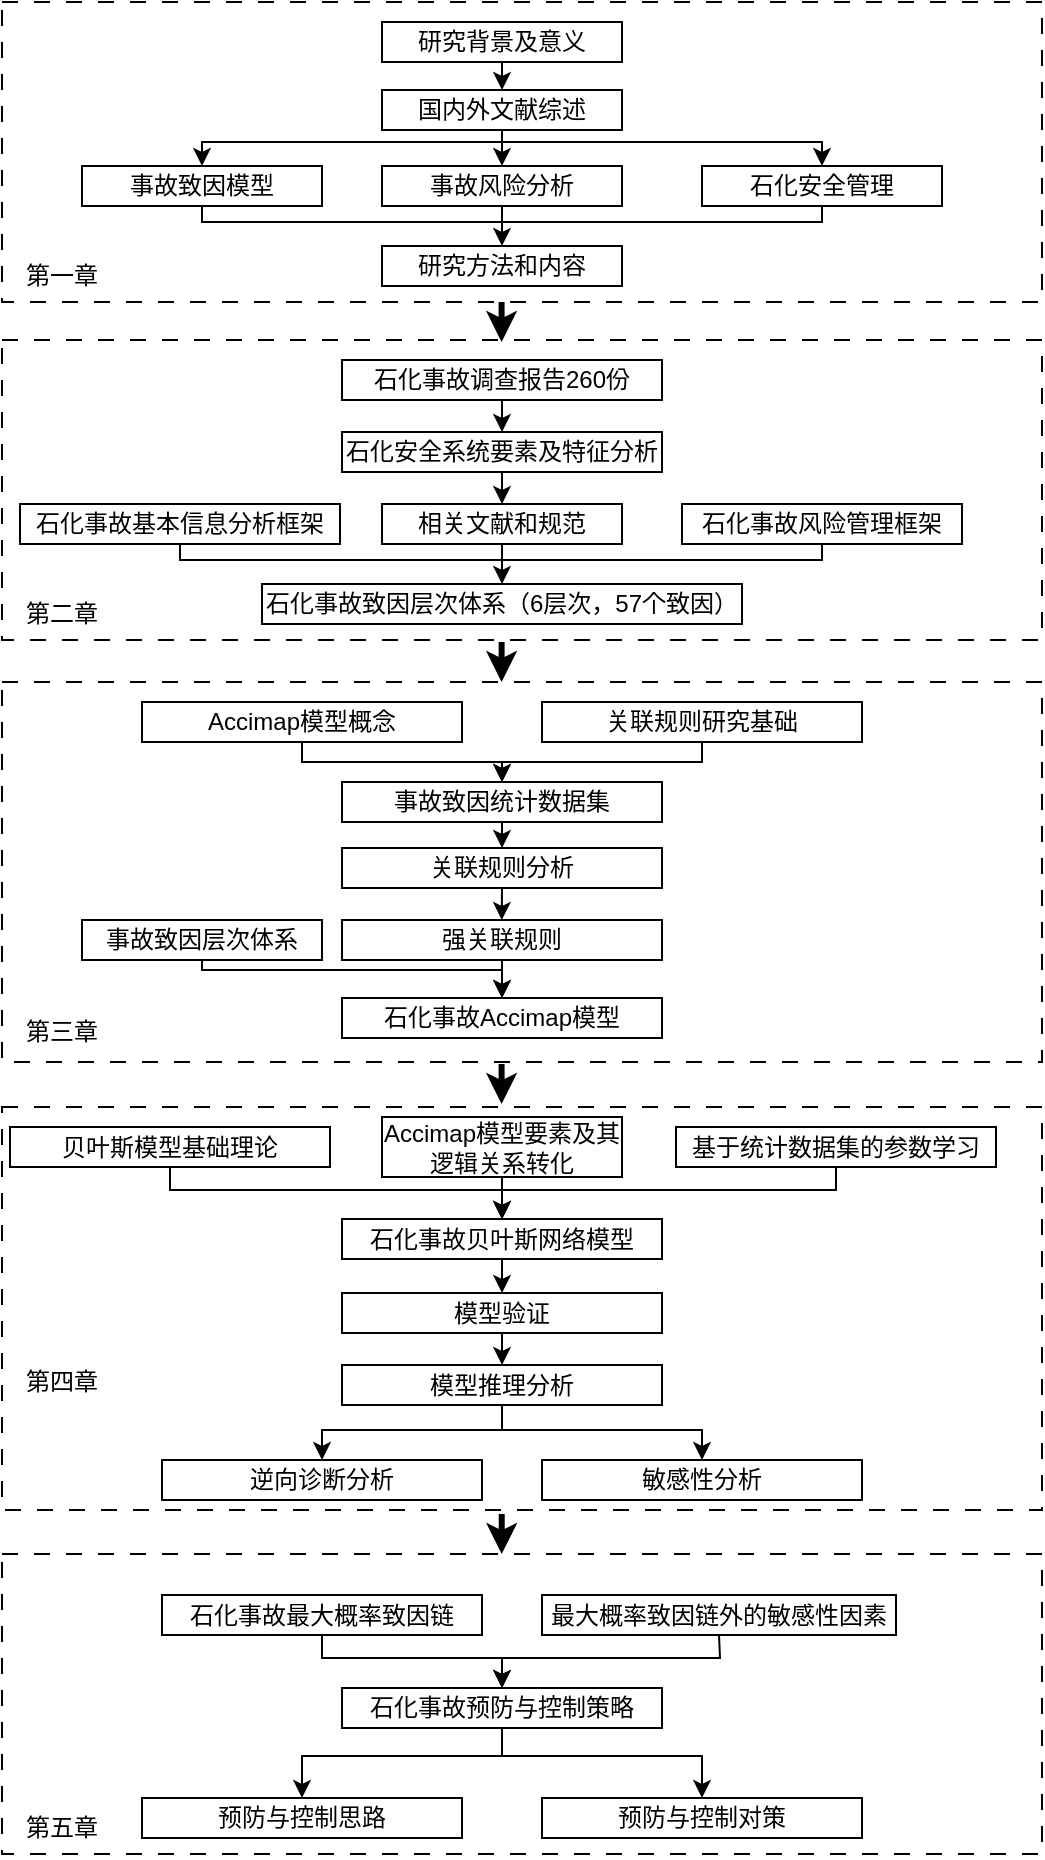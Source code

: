 <mxfile version="22.1.21" type="github">
  <diagram name="第 1 页" id="gyderTHux_RlRt0Dx9sq">
    <mxGraphModel dx="1077" dy="564" grid="1" gridSize="10" guides="1" tooltips="1" connect="1" arrows="1" fold="1" page="1" pageScale="1" pageWidth="827" pageHeight="1169" math="0" shadow="0">
      <root>
        <mxCell id="0" />
        <mxCell id="1" parent="0" />
        <mxCell id="IYwACVZ7fOERTfE9KCUY-1" value="" style="rounded=0;whiteSpace=wrap;html=1;dashed=1;dashPattern=8 8;" parent="1" vertex="1">
          <mxGeometry x="120" y="20" width="520" height="150" as="geometry" />
        </mxCell>
        <mxCell id="IYwACVZ7fOERTfE9KCUY-3" value="研究背景及意义" style="rounded=0;whiteSpace=wrap;html=1;" parent="1" vertex="1">
          <mxGeometry x="310" y="30" width="120" height="20" as="geometry" />
        </mxCell>
        <mxCell id="IYwACVZ7fOERTfE9KCUY-5" value="国内外文献综述" style="rounded=0;whiteSpace=wrap;html=1;" parent="1" vertex="1">
          <mxGeometry x="310" y="64" width="120" height="20" as="geometry" />
        </mxCell>
        <mxCell id="IYwACVZ7fOERTfE9KCUY-6" value="研究方法和内容" style="rounded=0;whiteSpace=wrap;html=1;" parent="1" vertex="1">
          <mxGeometry x="310" y="142" width="120" height="20" as="geometry" />
        </mxCell>
        <mxCell id="IYwACVZ7fOERTfE9KCUY-7" value="事故风险分析" style="rounded=0;whiteSpace=wrap;html=1;" parent="1" vertex="1">
          <mxGeometry x="310" y="102" width="120" height="20" as="geometry" />
        </mxCell>
        <mxCell id="IYwACVZ7fOERTfE9KCUY-8" value="事故致因模型" style="rounded=0;whiteSpace=wrap;html=1;" parent="1" vertex="1">
          <mxGeometry x="160" y="102" width="120" height="20" as="geometry" />
        </mxCell>
        <mxCell id="IYwACVZ7fOERTfE9KCUY-9" value="石化安全管理" style="rounded=0;whiteSpace=wrap;html=1;" parent="1" vertex="1">
          <mxGeometry x="470" y="102" width="120" height="20" as="geometry" />
        </mxCell>
        <mxCell id="IYwACVZ7fOERTfE9KCUY-10" value="" style="endArrow=classic;html=1;rounded=0;exitX=0.5;exitY=1;exitDx=0;exitDy=0;entryX=0.5;entryY=0;entryDx=0;entryDy=0;" parent="1" source="IYwACVZ7fOERTfE9KCUY-3" target="IYwACVZ7fOERTfE9KCUY-5" edge="1">
          <mxGeometry width="50" height="50" relative="1" as="geometry">
            <mxPoint x="410" y="220" as="sourcePoint" />
            <mxPoint x="460" y="170" as="targetPoint" />
          </mxGeometry>
        </mxCell>
        <mxCell id="IYwACVZ7fOERTfE9KCUY-11" value="" style="endArrow=classic;html=1;rounded=0;exitX=0.5;exitY=1;exitDx=0;exitDy=0;entryX=0.5;entryY=0;entryDx=0;entryDy=0;" parent="1" target="IYwACVZ7fOERTfE9KCUY-7" edge="1">
          <mxGeometry width="50" height="50" relative="1" as="geometry">
            <mxPoint x="370" y="84" as="sourcePoint" />
            <mxPoint x="370" y="98" as="targetPoint" />
            <Array as="points" />
          </mxGeometry>
        </mxCell>
        <mxCell id="IYwACVZ7fOERTfE9KCUY-12" value="" style="endArrow=classic;html=1;rounded=0;exitX=0.5;exitY=1;exitDx=0;exitDy=0;entryX=0.5;entryY=0;entryDx=0;entryDy=0;" parent="1" source="IYwACVZ7fOERTfE9KCUY-7" target="IYwACVZ7fOERTfE9KCUY-6" edge="1">
          <mxGeometry width="50" height="50" relative="1" as="geometry">
            <mxPoint x="370" y="122" as="sourcePoint" />
            <mxPoint x="370.24" y="135.96" as="targetPoint" />
          </mxGeometry>
        </mxCell>
        <mxCell id="IYwACVZ7fOERTfE9KCUY-15" value="" style="endArrow=classic;startArrow=classic;html=1;rounded=0;exitX=0.5;exitY=0;exitDx=0;exitDy=0;entryX=0.5;entryY=0;entryDx=0;entryDy=0;" parent="1" source="IYwACVZ7fOERTfE9KCUY-8" target="IYwACVZ7fOERTfE9KCUY-9" edge="1">
          <mxGeometry width="50" height="50" relative="1" as="geometry">
            <mxPoint x="330" y="100" as="sourcePoint" />
            <mxPoint x="380" y="50" as="targetPoint" />
            <Array as="points">
              <mxPoint x="220" y="90" />
              <mxPoint x="530" y="90" />
            </Array>
          </mxGeometry>
        </mxCell>
        <mxCell id="IYwACVZ7fOERTfE9KCUY-17" value="" style="endArrow=none;html=1;rounded=0;exitX=0.5;exitY=1;exitDx=0;exitDy=0;entryX=0.5;entryY=1;entryDx=0;entryDy=0;" parent="1" source="IYwACVZ7fOERTfE9KCUY-8" target="IYwACVZ7fOERTfE9KCUY-9" edge="1">
          <mxGeometry width="50" height="50" relative="1" as="geometry">
            <mxPoint x="280" y="130" as="sourcePoint" />
            <mxPoint x="330" y="80" as="targetPoint" />
            <Array as="points">
              <mxPoint x="220" y="130" />
              <mxPoint x="530" y="130" />
            </Array>
          </mxGeometry>
        </mxCell>
        <mxCell id="IYwACVZ7fOERTfE9KCUY-18" value="第一章" style="text;html=1;strokeColor=none;fillColor=none;align=center;verticalAlign=middle;whiteSpace=wrap;rounded=0;" parent="1" vertex="1">
          <mxGeometry x="120" y="142" width="60" height="30" as="geometry" />
        </mxCell>
        <mxCell id="IYwACVZ7fOERTfE9KCUY-19" value="" style="rounded=0;whiteSpace=wrap;html=1;dashed=1;dashPattern=8 8;" parent="1" vertex="1">
          <mxGeometry x="120" y="189" width="520" height="150" as="geometry" />
        </mxCell>
        <mxCell id="IYwACVZ7fOERTfE9KCUY-20" value="石化事故调查报告260份" style="rounded=0;whiteSpace=wrap;html=1;" parent="1" vertex="1">
          <mxGeometry x="290" y="199" width="160" height="20" as="geometry" />
        </mxCell>
        <mxCell id="IYwACVZ7fOERTfE9KCUY-21" value="&lt;p class=&quot;subsection&quot; style=&quot;margin-left:0cm;text-indent:0cm;mso-list:l0 level3 lfo1&quot;&gt;&lt;span style=&quot;font-family:黑体;mso-ascii-font-family:Arial;mso-hansi-font-family:Arial&quot;&gt;石化安全系统要素及特征分析&lt;/span&gt;&lt;span lang=&quot;EN-US&quot;&gt;&lt;/span&gt;&lt;/p&gt;" style="rounded=0;whiteSpace=wrap;html=1;" parent="1" vertex="1">
          <mxGeometry x="290" y="235" width="160" height="20" as="geometry" />
        </mxCell>
        <mxCell id="IYwACVZ7fOERTfE9KCUY-22" value="石化事故致因层次体系（6层次，57个致因）" style="rounded=0;whiteSpace=wrap;html=1;" parent="1" vertex="1">
          <mxGeometry x="250" y="311" width="240" height="20" as="geometry" />
        </mxCell>
        <mxCell id="IYwACVZ7fOERTfE9KCUY-23" value="相关文献和规范" style="rounded=0;whiteSpace=wrap;html=1;" parent="1" vertex="1">
          <mxGeometry x="310" y="271" width="120" height="20" as="geometry" />
        </mxCell>
        <mxCell id="IYwACVZ7fOERTfE9KCUY-24" value="石化事故基本信息分析框架" style="rounded=0;whiteSpace=wrap;html=1;" parent="1" vertex="1">
          <mxGeometry x="129" y="271" width="160" height="20" as="geometry" />
        </mxCell>
        <mxCell id="IYwACVZ7fOERTfE9KCUY-25" value="石化事故风险管理框架" style="rounded=0;whiteSpace=wrap;html=1;" parent="1" vertex="1">
          <mxGeometry x="460" y="271" width="140" height="20" as="geometry" />
        </mxCell>
        <mxCell id="IYwACVZ7fOERTfE9KCUY-26" value="" style="endArrow=classic;html=1;rounded=0;exitX=0.5;exitY=1;exitDx=0;exitDy=0;entryX=0.5;entryY=0;entryDx=0;entryDy=0;" parent="1" source="IYwACVZ7fOERTfE9KCUY-20" target="IYwACVZ7fOERTfE9KCUY-21" edge="1">
          <mxGeometry width="50" height="50" relative="1" as="geometry">
            <mxPoint x="410" y="389" as="sourcePoint" />
            <mxPoint x="460" y="339" as="targetPoint" />
          </mxGeometry>
        </mxCell>
        <mxCell id="IYwACVZ7fOERTfE9KCUY-27" value="" style="endArrow=classic;html=1;rounded=0;exitX=0.5;exitY=1;exitDx=0;exitDy=0;entryX=0.5;entryY=0;entryDx=0;entryDy=0;" parent="1" source="IYwACVZ7fOERTfE9KCUY-21" target="IYwACVZ7fOERTfE9KCUY-23" edge="1">
          <mxGeometry width="50" height="50" relative="1" as="geometry">
            <mxPoint x="370" y="253" as="sourcePoint" />
            <mxPoint x="370" y="267" as="targetPoint" />
            <Array as="points" />
          </mxGeometry>
        </mxCell>
        <mxCell id="IYwACVZ7fOERTfE9KCUY-28" value="" style="endArrow=classic;html=1;rounded=0;exitX=0.5;exitY=1;exitDx=0;exitDy=0;entryX=0.5;entryY=0;entryDx=0;entryDy=0;" parent="1" source="IYwACVZ7fOERTfE9KCUY-23" target="IYwACVZ7fOERTfE9KCUY-22" edge="1">
          <mxGeometry width="50" height="50" relative="1" as="geometry">
            <mxPoint x="370" y="291" as="sourcePoint" />
            <mxPoint x="370.24" y="304.96" as="targetPoint" />
          </mxGeometry>
        </mxCell>
        <mxCell id="IYwACVZ7fOERTfE9KCUY-30" value="" style="endArrow=none;html=1;rounded=0;exitX=0.5;exitY=1;exitDx=0;exitDy=0;entryX=0.5;entryY=1;entryDx=0;entryDy=0;" parent="1" source="IYwACVZ7fOERTfE9KCUY-24" target="IYwACVZ7fOERTfE9KCUY-25" edge="1">
          <mxGeometry width="50" height="50" relative="1" as="geometry">
            <mxPoint x="280" y="299" as="sourcePoint" />
            <mxPoint x="330" y="249" as="targetPoint" />
            <Array as="points">
              <mxPoint x="209" y="299" />
              <mxPoint x="530" y="299" />
            </Array>
          </mxGeometry>
        </mxCell>
        <mxCell id="IYwACVZ7fOERTfE9KCUY-31" value="第二章" style="text;html=1;strokeColor=none;fillColor=none;align=center;verticalAlign=middle;whiteSpace=wrap;rounded=0;" parent="1" vertex="1">
          <mxGeometry x="120" y="311" width="60" height="30" as="geometry" />
        </mxCell>
        <mxCell id="IYwACVZ7fOERTfE9KCUY-32" value="" style="rounded=0;whiteSpace=wrap;html=1;dashed=1;dashPattern=8 8;" parent="1" vertex="1">
          <mxGeometry x="120" y="360" width="520" height="190" as="geometry" />
        </mxCell>
        <mxCell id="IYwACVZ7fOERTfE9KCUY-33" value="Accimap模型概念" style="rounded=0;whiteSpace=wrap;html=1;" parent="1" vertex="1">
          <mxGeometry x="190" y="370" width="160" height="20" as="geometry" />
        </mxCell>
        <mxCell id="IYwACVZ7fOERTfE9KCUY-34" value="&lt;font face=&quot;黑体&quot;&gt;事故致因统计数据集&lt;/font&gt;" style="rounded=0;whiteSpace=wrap;html=1;" parent="1" vertex="1">
          <mxGeometry x="290" y="410" width="160" height="20" as="geometry" />
        </mxCell>
        <mxCell id="IYwACVZ7fOERTfE9KCUY-35" value="石化事故Accimap模型" style="rounded=0;whiteSpace=wrap;html=1;" parent="1" vertex="1">
          <mxGeometry x="290" y="518" width="160" height="20" as="geometry" />
        </mxCell>
        <mxCell id="IYwACVZ7fOERTfE9KCUY-39" value="" style="endArrow=classic;html=1;rounded=0;exitX=0.5;exitY=1;exitDx=0;exitDy=0;entryX=0.5;entryY=0;entryDx=0;entryDy=0;" parent="1" source="IYwACVZ7fOERTfE9KCUY-33" target="IYwACVZ7fOERTfE9KCUY-34" edge="1">
          <mxGeometry width="50" height="50" relative="1" as="geometry">
            <mxPoint x="410" y="560" as="sourcePoint" />
            <mxPoint x="460" y="510" as="targetPoint" />
            <Array as="points">
              <mxPoint x="270" y="400" />
              <mxPoint x="370" y="400" />
            </Array>
          </mxGeometry>
        </mxCell>
        <mxCell id="IYwACVZ7fOERTfE9KCUY-43" value="第三章" style="text;html=1;strokeColor=none;fillColor=none;align=center;verticalAlign=middle;whiteSpace=wrap;rounded=0;" parent="1" vertex="1">
          <mxGeometry x="120" y="520" width="60" height="30" as="geometry" />
        </mxCell>
        <mxCell id="IYwACVZ7fOERTfE9KCUY-44" value="关联规则研究基础" style="rounded=0;whiteSpace=wrap;html=1;" parent="1" vertex="1">
          <mxGeometry x="390" y="370" width="160" height="20" as="geometry" />
        </mxCell>
        <mxCell id="IYwACVZ7fOERTfE9KCUY-45" value="" style="endArrow=classic;html=1;rounded=0;exitX=0.5;exitY=1;exitDx=0;exitDy=0;entryX=0.5;entryY=0;entryDx=0;entryDy=0;" parent="1" source="IYwACVZ7fOERTfE9KCUY-44" target="IYwACVZ7fOERTfE9KCUY-34" edge="1">
          <mxGeometry width="50" height="50" relative="1" as="geometry">
            <mxPoint x="610" y="560" as="sourcePoint" />
            <mxPoint x="570" y="403" as="targetPoint" />
            <Array as="points">
              <mxPoint x="470" y="400" />
              <mxPoint x="370" y="400" />
            </Array>
          </mxGeometry>
        </mxCell>
        <mxCell id="IYwACVZ7fOERTfE9KCUY-46" value="" style="rounded=0;whiteSpace=wrap;html=1;dashed=1;dashPattern=8 8;" parent="1" vertex="1">
          <mxGeometry x="120" y="796" width="520" height="150" as="geometry" />
        </mxCell>
        <mxCell id="IYwACVZ7fOERTfE9KCUY-48" value="&lt;font face=&quot;黑体&quot;&gt;石化事故预防与控制策略&lt;/font&gt;" style="rounded=0;whiteSpace=wrap;html=1;" parent="1" vertex="1">
          <mxGeometry x="290" y="863" width="160" height="20" as="geometry" />
        </mxCell>
        <mxCell id="IYwACVZ7fOERTfE9KCUY-50" value="预防与控制思路" style="rounded=0;whiteSpace=wrap;html=1;" parent="1" vertex="1">
          <mxGeometry x="190" y="918" width="160" height="20" as="geometry" />
        </mxCell>
        <mxCell id="IYwACVZ7fOERTfE9KCUY-52" value="" style="endArrow=classic;html=1;rounded=0;exitX=0.5;exitY=1;exitDx=0;exitDy=0;entryX=0.5;entryY=0;entryDx=0;entryDy=0;" parent="1" source="IYwACVZ7fOERTfE9KCUY-48" target="IYwACVZ7fOERTfE9KCUY-50" edge="1">
          <mxGeometry width="50" height="50" relative="1" as="geometry">
            <mxPoint x="370" y="911" as="sourcePoint" />
            <mxPoint x="370" y="929" as="targetPoint" />
            <Array as="points">
              <mxPoint x="370" y="897" />
              <mxPoint x="270" y="897" />
            </Array>
          </mxGeometry>
        </mxCell>
        <mxCell id="IYwACVZ7fOERTfE9KCUY-54" value="第五章" style="text;html=1;strokeColor=none;fillColor=none;align=center;verticalAlign=middle;whiteSpace=wrap;rounded=0;" parent="1" vertex="1">
          <mxGeometry x="120" y="918" width="60" height="30" as="geometry" />
        </mxCell>
        <mxCell id="IYwACVZ7fOERTfE9KCUY-57" value="" style="endArrow=classic;html=1;rounded=0;exitX=0.5;exitY=1;exitDx=0;exitDy=0;entryX=0.5;entryY=0;entryDx=0;entryDy=0;" parent="1" target="IYwACVZ7fOERTfE9KCUY-58" edge="1">
          <mxGeometry width="50" height="50" relative="1" as="geometry">
            <mxPoint x="370" y="883" as="sourcePoint" />
            <mxPoint x="469.84" y="907.05" as="targetPoint" />
            <Array as="points">
              <mxPoint x="370" y="897" />
              <mxPoint x="470" y="897" />
            </Array>
          </mxGeometry>
        </mxCell>
        <mxCell id="IYwACVZ7fOERTfE9KCUY-58" value="预防与控制对策" style="rounded=0;whiteSpace=wrap;html=1;" parent="1" vertex="1">
          <mxGeometry x="390" y="918" width="160" height="20" as="geometry" />
        </mxCell>
        <mxCell id="IYwACVZ7fOERTfE9KCUY-66" value="" style="rounded=0;whiteSpace=wrap;html=1;dashed=1;dashPattern=8 8;" parent="1" vertex="1">
          <mxGeometry x="120" y="572.5" width="520" height="201.5" as="geometry" />
        </mxCell>
        <mxCell id="IYwACVZ7fOERTfE9KCUY-67" value="贝叶斯模型基础理论" style="rounded=0;whiteSpace=wrap;html=1;" parent="1" vertex="1">
          <mxGeometry x="124" y="582.5" width="160" height="20" as="geometry" />
        </mxCell>
        <mxCell id="IYwACVZ7fOERTfE9KCUY-68" value="&lt;font face=&quot;黑体&quot;&gt;石化事故贝叶斯网络模型&lt;/font&gt;" style="rounded=0;whiteSpace=wrap;html=1;" parent="1" vertex="1">
          <mxGeometry x="290" y="628.5" width="160" height="20" as="geometry" />
        </mxCell>
        <mxCell id="IYwACVZ7fOERTfE9KCUY-69" value="模型推理分析" style="rounded=0;whiteSpace=wrap;html=1;" parent="1" vertex="1">
          <mxGeometry x="290" y="701.5" width="160" height="20" as="geometry" />
        </mxCell>
        <mxCell id="IYwACVZ7fOERTfE9KCUY-70" value="模型验证" style="rounded=0;whiteSpace=wrap;html=1;" parent="1" vertex="1">
          <mxGeometry x="290" y="665.5" width="160" height="20" as="geometry" />
        </mxCell>
        <mxCell id="IYwACVZ7fOERTfE9KCUY-71" value="" style="endArrow=classic;html=1;rounded=0;exitX=0.5;exitY=1;exitDx=0;exitDy=0;entryX=0.5;entryY=0;entryDx=0;entryDy=0;" parent="1" source="IYwACVZ7fOERTfE9KCUY-67" target="IYwACVZ7fOERTfE9KCUY-68" edge="1">
          <mxGeometry width="50" height="50" relative="1" as="geometry">
            <mxPoint x="410" y="772.5" as="sourcePoint" />
            <mxPoint x="460" y="722.5" as="targetPoint" />
            <Array as="points">
              <mxPoint x="204" y="614" />
              <mxPoint x="370" y="614" />
            </Array>
          </mxGeometry>
        </mxCell>
        <mxCell id="IYwACVZ7fOERTfE9KCUY-72" value="" style="endArrow=classic;html=1;rounded=0;exitX=0.5;exitY=1;exitDx=0;exitDy=0;entryX=0.5;entryY=0;entryDx=0;entryDy=0;" parent="1" source="IYwACVZ7fOERTfE9KCUY-68" target="IYwACVZ7fOERTfE9KCUY-70" edge="1">
          <mxGeometry width="50" height="50" relative="1" as="geometry">
            <mxPoint x="370" y="636.5" as="sourcePoint" />
            <mxPoint x="370" y="654.5" as="targetPoint" />
            <Array as="points" />
          </mxGeometry>
        </mxCell>
        <mxCell id="IYwACVZ7fOERTfE9KCUY-73" value="" style="endArrow=classic;html=1;rounded=0;entryX=0.5;entryY=0;entryDx=0;entryDy=0;exitX=0.5;exitY=1;exitDx=0;exitDy=0;" parent="1" source="IYwACVZ7fOERTfE9KCUY-70" target="IYwACVZ7fOERTfE9KCUY-69" edge="1">
          <mxGeometry width="50" height="50" relative="1" as="geometry">
            <mxPoint x="370" y="684" as="sourcePoint" />
            <mxPoint x="370.24" y="688.46" as="targetPoint" />
          </mxGeometry>
        </mxCell>
        <mxCell id="IYwACVZ7fOERTfE9KCUY-74" value="第四章" style="text;html=1;strokeColor=none;fillColor=none;align=center;verticalAlign=middle;whiteSpace=wrap;rounded=0;" parent="1" vertex="1">
          <mxGeometry x="120" y="694.5" width="60" height="30" as="geometry" />
        </mxCell>
        <mxCell id="IYwACVZ7fOERTfE9KCUY-75" value="基于统计数据集的参数学习" style="rounded=0;whiteSpace=wrap;html=1;" parent="1" vertex="1">
          <mxGeometry x="457" y="582.5" width="160" height="20" as="geometry" />
        </mxCell>
        <mxCell id="IYwACVZ7fOERTfE9KCUY-76" value="" style="endArrow=classic;html=1;rounded=0;exitX=0.5;exitY=1;exitDx=0;exitDy=0;entryX=0.5;entryY=0;entryDx=0;entryDy=0;" parent="1" source="IYwACVZ7fOERTfE9KCUY-75" target="IYwACVZ7fOERTfE9KCUY-68" edge="1">
          <mxGeometry width="50" height="50" relative="1" as="geometry">
            <mxPoint x="610" y="772.5" as="sourcePoint" />
            <mxPoint x="570" y="615.5" as="targetPoint" />
            <Array as="points">
              <mxPoint x="537" y="614" />
              <mxPoint x="370" y="614" />
            </Array>
          </mxGeometry>
        </mxCell>
        <mxCell id="IYwACVZ7fOERTfE9KCUY-77" value="逆向诊断分析" style="rounded=0;whiteSpace=wrap;html=1;" parent="1" vertex="1">
          <mxGeometry x="200" y="749" width="160" height="20" as="geometry" />
        </mxCell>
        <mxCell id="IYwACVZ7fOERTfE9KCUY-78" value="敏感性分析" style="rounded=0;whiteSpace=wrap;html=1;" parent="1" vertex="1">
          <mxGeometry x="390" y="749" width="160" height="20" as="geometry" />
        </mxCell>
        <mxCell id="IYwACVZ7fOERTfE9KCUY-79" value="Accimap模型要素及其逻辑关系转化" style="rounded=0;whiteSpace=wrap;html=1;" parent="1" vertex="1">
          <mxGeometry x="310" y="577.5" width="120" height="30" as="geometry" />
        </mxCell>
        <mxCell id="IYwACVZ7fOERTfE9KCUY-80" value="" style="endArrow=classic;html=1;rounded=0;exitX=0.5;exitY=1;exitDx=0;exitDy=0;entryX=0.5;entryY=0;entryDx=0;entryDy=0;" parent="1" source="IYwACVZ7fOERTfE9KCUY-79" target="IYwACVZ7fOERTfE9KCUY-68" edge="1">
          <mxGeometry width="50" height="50" relative="1" as="geometry">
            <mxPoint x="480" y="694" as="sourcePoint" />
            <mxPoint x="530" y="644" as="targetPoint" />
          </mxGeometry>
        </mxCell>
        <mxCell id="IYwACVZ7fOERTfE9KCUY-82" value="" style="endArrow=classic;html=1;rounded=0;exitX=0.5;exitY=1;exitDx=0;exitDy=0;entryX=0.5;entryY=0;entryDx=0;entryDy=0;" parent="1" source="IYwACVZ7fOERTfE9KCUY-69" target="IYwACVZ7fOERTfE9KCUY-77" edge="1">
          <mxGeometry width="50" height="50" relative="1" as="geometry">
            <mxPoint x="300" y="794" as="sourcePoint" />
            <mxPoint x="350" y="744" as="targetPoint" />
            <Array as="points">
              <mxPoint x="370" y="734" />
              <mxPoint x="280" y="734" />
            </Array>
          </mxGeometry>
        </mxCell>
        <mxCell id="IYwACVZ7fOERTfE9KCUY-83" value="" style="endArrow=classic;html=1;rounded=0;exitX=0.5;exitY=1;exitDx=0;exitDy=0;entryX=0.5;entryY=0;entryDx=0;entryDy=0;" parent="1" source="IYwACVZ7fOERTfE9KCUY-69" target="IYwACVZ7fOERTfE9KCUY-78" edge="1">
          <mxGeometry width="50" height="50" relative="1" as="geometry">
            <mxPoint x="380" y="724.5" as="sourcePoint" />
            <mxPoint x="522.403" y="766.5" as="targetPoint" />
            <Array as="points">
              <mxPoint x="370" y="734" />
              <mxPoint x="470" y="734" />
            </Array>
          </mxGeometry>
        </mxCell>
        <mxCell id="IYwACVZ7fOERTfE9KCUY-87" value="" style="endArrow=classic;html=1;rounded=0;fontSize=11;strokeWidth=3;" parent="1" edge="1">
          <mxGeometry width="50" height="50" relative="1" as="geometry">
            <mxPoint x="369.86" y="776" as="sourcePoint" />
            <mxPoint x="369.86" y="796" as="targetPoint" />
          </mxGeometry>
        </mxCell>
        <mxCell id="IYwACVZ7fOERTfE9KCUY-93" value="" style="endArrow=classic;html=1;rounded=0;fontSize=11;strokeWidth=3;" parent="1" edge="1">
          <mxGeometry width="50" height="50" relative="1" as="geometry">
            <mxPoint x="369.8" y="551" as="sourcePoint" />
            <mxPoint x="369.8" y="571" as="targetPoint" />
          </mxGeometry>
        </mxCell>
        <mxCell id="IYwACVZ7fOERTfE9KCUY-94" value="" style="endArrow=classic;html=1;rounded=0;fontSize=11;strokeWidth=3;" parent="1" edge="1">
          <mxGeometry width="50" height="50" relative="1" as="geometry">
            <mxPoint x="369.8" y="340" as="sourcePoint" />
            <mxPoint x="369.8" y="360" as="targetPoint" />
          </mxGeometry>
        </mxCell>
        <mxCell id="IYwACVZ7fOERTfE9KCUY-95" value="" style="endArrow=classic;html=1;rounded=0;fontSize=11;strokeWidth=3;" parent="1" edge="1">
          <mxGeometry width="50" height="50" relative="1" as="geometry">
            <mxPoint x="369.8" y="170" as="sourcePoint" />
            <mxPoint x="369.8" y="190" as="targetPoint" />
          </mxGeometry>
        </mxCell>
        <mxCell id="IYwACVZ7fOERTfE9KCUY-96" value="石化事故最大概率致因链" style="rounded=0;whiteSpace=wrap;html=1;" parent="1" vertex="1">
          <mxGeometry x="200" y="816.5" width="160" height="20" as="geometry" />
        </mxCell>
        <mxCell id="IYwACVZ7fOERTfE9KCUY-97" value="" style="endArrow=classic;html=1;rounded=0;exitX=0.5;exitY=1;exitDx=0;exitDy=0;entryX=0.5;entryY=0;entryDx=0;entryDy=0;" parent="1" source="IYwACVZ7fOERTfE9KCUY-96" edge="1">
          <mxGeometry width="50" height="50" relative="1" as="geometry">
            <mxPoint x="410" y="1006.5" as="sourcePoint" />
            <mxPoint x="370" y="863" as="targetPoint" />
            <Array as="points">
              <mxPoint x="280" y="848" />
              <mxPoint x="370" y="848" />
            </Array>
          </mxGeometry>
        </mxCell>
        <mxCell id="IYwACVZ7fOERTfE9KCUY-98" value="最大概率致因链外的敏感性因素" style="rounded=0;whiteSpace=wrap;html=1;" parent="1" vertex="1">
          <mxGeometry x="390" y="816.5" width="177" height="20" as="geometry" />
        </mxCell>
        <mxCell id="IYwACVZ7fOERTfE9KCUY-99" value="" style="endArrow=classic;html=1;rounded=0;exitX=0.5;exitY=1;exitDx=0;exitDy=0;entryX=0.5;entryY=0;entryDx=0;entryDy=0;" parent="1" source="IYwACVZ7fOERTfE9KCUY-98" edge="1">
          <mxGeometry width="50" height="50" relative="1" as="geometry">
            <mxPoint x="610" y="1006.5" as="sourcePoint" />
            <mxPoint x="370" y="863" as="targetPoint" />
            <Array as="points">
              <mxPoint x="479" y="848" />
              <mxPoint x="370" y="848" />
            </Array>
          </mxGeometry>
        </mxCell>
        <mxCell id="IYwACVZ7fOERTfE9KCUY-100" value="事故致因层次体系" style="rounded=0;whiteSpace=wrap;html=1;" parent="1" vertex="1">
          <mxGeometry x="160" y="479" width="120" height="20" as="geometry" />
        </mxCell>
        <mxCell id="IYwACVZ7fOERTfE9KCUY-101" value="" style="endArrow=classic;html=1;rounded=0;exitX=0.5;exitY=1;exitDx=0;exitDy=0;entryX=0.5;entryY=0;entryDx=0;entryDy=0;" parent="1" source="IYwACVZ7fOERTfE9KCUY-100" target="IYwACVZ7fOERTfE9KCUY-35" edge="1">
          <mxGeometry width="50" height="50" relative="1" as="geometry">
            <mxPoint x="310" y="666" as="sourcePoint" />
            <mxPoint x="270" y="517" as="targetPoint" />
            <Array as="points">
              <mxPoint x="220" y="504" />
              <mxPoint x="370" y="504" />
            </Array>
          </mxGeometry>
        </mxCell>
        <mxCell id="IYwACVZ7fOERTfE9KCUY-102" value="强关联规则" style="rounded=0;whiteSpace=wrap;html=1;" parent="1" vertex="1">
          <mxGeometry x="290" y="479" width="160" height="20" as="geometry" />
        </mxCell>
        <mxCell id="IYwACVZ7fOERTfE9KCUY-103" value="" style="endArrow=classic;html=1;rounded=0;exitX=0.5;exitY=1;exitDx=0;exitDy=0;entryX=0.5;entryY=0;entryDx=0;entryDy=0;" parent="1" source="IYwACVZ7fOERTfE9KCUY-102" target="IYwACVZ7fOERTfE9KCUY-35" edge="1">
          <mxGeometry width="50" height="50" relative="1" as="geometry">
            <mxPoint x="510" y="666" as="sourcePoint" />
            <mxPoint x="270" y="517" as="targetPoint" />
            <Array as="points">
              <mxPoint x="370" y="506" />
            </Array>
          </mxGeometry>
        </mxCell>
        <mxCell id="IYwACVZ7fOERTfE9KCUY-104" value="关联规则分析" style="rounded=0;whiteSpace=wrap;html=1;" parent="1" vertex="1">
          <mxGeometry x="290" y="443" width="160" height="20" as="geometry" />
        </mxCell>
        <mxCell id="IYwACVZ7fOERTfE9KCUY-106" value="" style="endArrow=classic;html=1;rounded=0;entryX=0.5;entryY=0;entryDx=0;entryDy=0;" parent="1" target="IYwACVZ7fOERTfE9KCUY-104" edge="1">
          <mxGeometry width="50" height="50" relative="1" as="geometry">
            <mxPoint x="370" y="430" as="sourcePoint" />
            <mxPoint x="370" y="440" as="targetPoint" />
            <Array as="points" />
          </mxGeometry>
        </mxCell>
        <mxCell id="IYwACVZ7fOERTfE9KCUY-107" value="" style="endArrow=classic;html=1;rounded=0;entryX=0.5;entryY=0;entryDx=0;entryDy=0;" parent="1" edge="1">
          <mxGeometry width="50" height="50" relative="1" as="geometry">
            <mxPoint x="370" y="463" as="sourcePoint" />
            <mxPoint x="369.88" y="479" as="targetPoint" />
            <Array as="points" />
          </mxGeometry>
        </mxCell>
      </root>
    </mxGraphModel>
  </diagram>
</mxfile>
